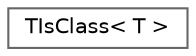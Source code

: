 digraph "Graphical Class Hierarchy"
{
 // INTERACTIVE_SVG=YES
 // LATEX_PDF_SIZE
  bgcolor="transparent";
  edge [fontname=Helvetica,fontsize=10,labelfontname=Helvetica,labelfontsize=10];
  node [fontname=Helvetica,fontsize=10,shape=box,height=0.2,width=0.4];
  rankdir="LR";
  Node0 [id="Node000000",label="TIsClass\< T \>",height=0.2,width=0.4,color="grey40", fillcolor="white", style="filled",URL="$d3/df5/structTIsClass.html",tooltip="Determines if T is a struct/class type."];
}
